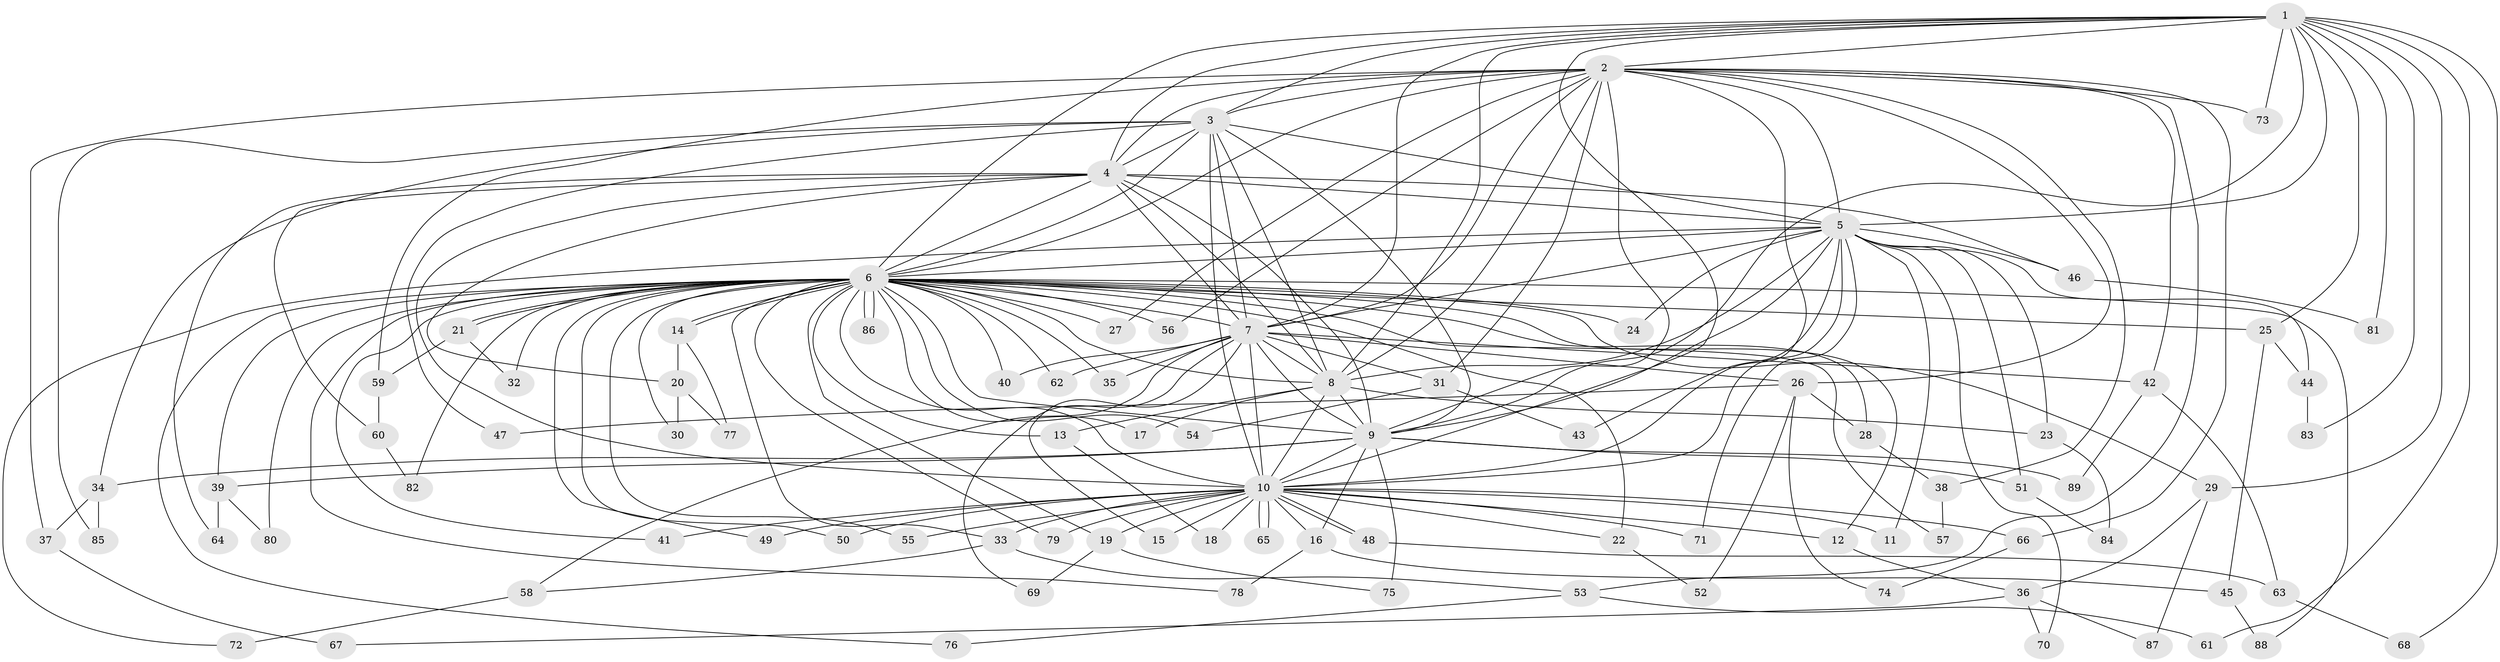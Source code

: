 // coarse degree distribution, {16: 0.029411764705882353, 27: 0.014705882352941176, 11: 0.014705882352941176, 13: 0.014705882352941176, 39: 0.014705882352941176, 10: 0.014705882352941176, 15: 0.014705882352941176, 28: 0.014705882352941176, 2: 0.5294117647058824, 6: 0.014705882352941176, 3: 0.20588235294117646, 4: 0.07352941176470588, 5: 0.029411764705882353, 7: 0.014705882352941176}
// Generated by graph-tools (version 1.1) at 2025/51/02/27/25 19:51:52]
// undirected, 89 vertices, 203 edges
graph export_dot {
graph [start="1"]
  node [color=gray90,style=filled];
  1;
  2;
  3;
  4;
  5;
  6;
  7;
  8;
  9;
  10;
  11;
  12;
  13;
  14;
  15;
  16;
  17;
  18;
  19;
  20;
  21;
  22;
  23;
  24;
  25;
  26;
  27;
  28;
  29;
  30;
  31;
  32;
  33;
  34;
  35;
  36;
  37;
  38;
  39;
  40;
  41;
  42;
  43;
  44;
  45;
  46;
  47;
  48;
  49;
  50;
  51;
  52;
  53;
  54;
  55;
  56;
  57;
  58;
  59;
  60;
  61;
  62;
  63;
  64;
  65;
  66;
  67;
  68;
  69;
  70;
  71;
  72;
  73;
  74;
  75;
  76;
  77;
  78;
  79;
  80;
  81;
  82;
  83;
  84;
  85;
  86;
  87;
  88;
  89;
  1 -- 2;
  1 -- 3;
  1 -- 4;
  1 -- 5;
  1 -- 6;
  1 -- 7;
  1 -- 8;
  1 -- 9;
  1 -- 10;
  1 -- 25;
  1 -- 29;
  1 -- 61;
  1 -- 68;
  1 -- 73;
  1 -- 81;
  1 -- 83;
  2 -- 3;
  2 -- 4;
  2 -- 5;
  2 -- 6;
  2 -- 7;
  2 -- 8;
  2 -- 9;
  2 -- 10;
  2 -- 26;
  2 -- 27;
  2 -- 31;
  2 -- 37;
  2 -- 38;
  2 -- 42;
  2 -- 53;
  2 -- 56;
  2 -- 59;
  2 -- 66;
  2 -- 73;
  3 -- 4;
  3 -- 5;
  3 -- 6;
  3 -- 7;
  3 -- 8;
  3 -- 9;
  3 -- 10;
  3 -- 34;
  3 -- 47;
  3 -- 85;
  4 -- 5;
  4 -- 6;
  4 -- 7;
  4 -- 8;
  4 -- 9;
  4 -- 10;
  4 -- 20;
  4 -- 46;
  4 -- 60;
  4 -- 64;
  5 -- 6;
  5 -- 7;
  5 -- 8;
  5 -- 9;
  5 -- 10;
  5 -- 11;
  5 -- 23;
  5 -- 24;
  5 -- 43;
  5 -- 44;
  5 -- 46;
  5 -- 51;
  5 -- 70;
  5 -- 71;
  5 -- 72;
  6 -- 7;
  6 -- 8;
  6 -- 9;
  6 -- 10;
  6 -- 12;
  6 -- 13;
  6 -- 14;
  6 -- 14;
  6 -- 17;
  6 -- 19;
  6 -- 21;
  6 -- 21;
  6 -- 22;
  6 -- 24;
  6 -- 25;
  6 -- 27;
  6 -- 28;
  6 -- 29;
  6 -- 30;
  6 -- 32;
  6 -- 33;
  6 -- 35;
  6 -- 39;
  6 -- 40;
  6 -- 41;
  6 -- 49;
  6 -- 50;
  6 -- 54;
  6 -- 55;
  6 -- 56;
  6 -- 57;
  6 -- 62;
  6 -- 76;
  6 -- 78;
  6 -- 79;
  6 -- 80;
  6 -- 82;
  6 -- 86;
  6 -- 86;
  6 -- 88;
  7 -- 8;
  7 -- 9;
  7 -- 10;
  7 -- 15;
  7 -- 26;
  7 -- 31;
  7 -- 35;
  7 -- 40;
  7 -- 42;
  7 -- 58;
  7 -- 62;
  7 -- 69;
  8 -- 9;
  8 -- 10;
  8 -- 13;
  8 -- 17;
  8 -- 23;
  9 -- 10;
  9 -- 16;
  9 -- 34;
  9 -- 39;
  9 -- 51;
  9 -- 75;
  9 -- 89;
  10 -- 11;
  10 -- 12;
  10 -- 15;
  10 -- 16;
  10 -- 18;
  10 -- 19;
  10 -- 22;
  10 -- 33;
  10 -- 41;
  10 -- 48;
  10 -- 48;
  10 -- 49;
  10 -- 50;
  10 -- 55;
  10 -- 65;
  10 -- 65;
  10 -- 66;
  10 -- 71;
  10 -- 79;
  12 -- 36;
  13 -- 18;
  14 -- 20;
  14 -- 77;
  16 -- 45;
  16 -- 78;
  19 -- 69;
  19 -- 75;
  20 -- 30;
  20 -- 77;
  21 -- 32;
  21 -- 59;
  22 -- 52;
  23 -- 84;
  25 -- 44;
  25 -- 45;
  26 -- 28;
  26 -- 47;
  26 -- 52;
  26 -- 74;
  28 -- 38;
  29 -- 36;
  29 -- 87;
  31 -- 43;
  31 -- 54;
  33 -- 53;
  33 -- 58;
  34 -- 37;
  34 -- 85;
  36 -- 67;
  36 -- 70;
  36 -- 87;
  37 -- 67;
  38 -- 57;
  39 -- 64;
  39 -- 80;
  42 -- 63;
  42 -- 89;
  44 -- 83;
  45 -- 88;
  46 -- 81;
  48 -- 63;
  51 -- 84;
  53 -- 61;
  53 -- 76;
  58 -- 72;
  59 -- 60;
  60 -- 82;
  63 -- 68;
  66 -- 74;
}
